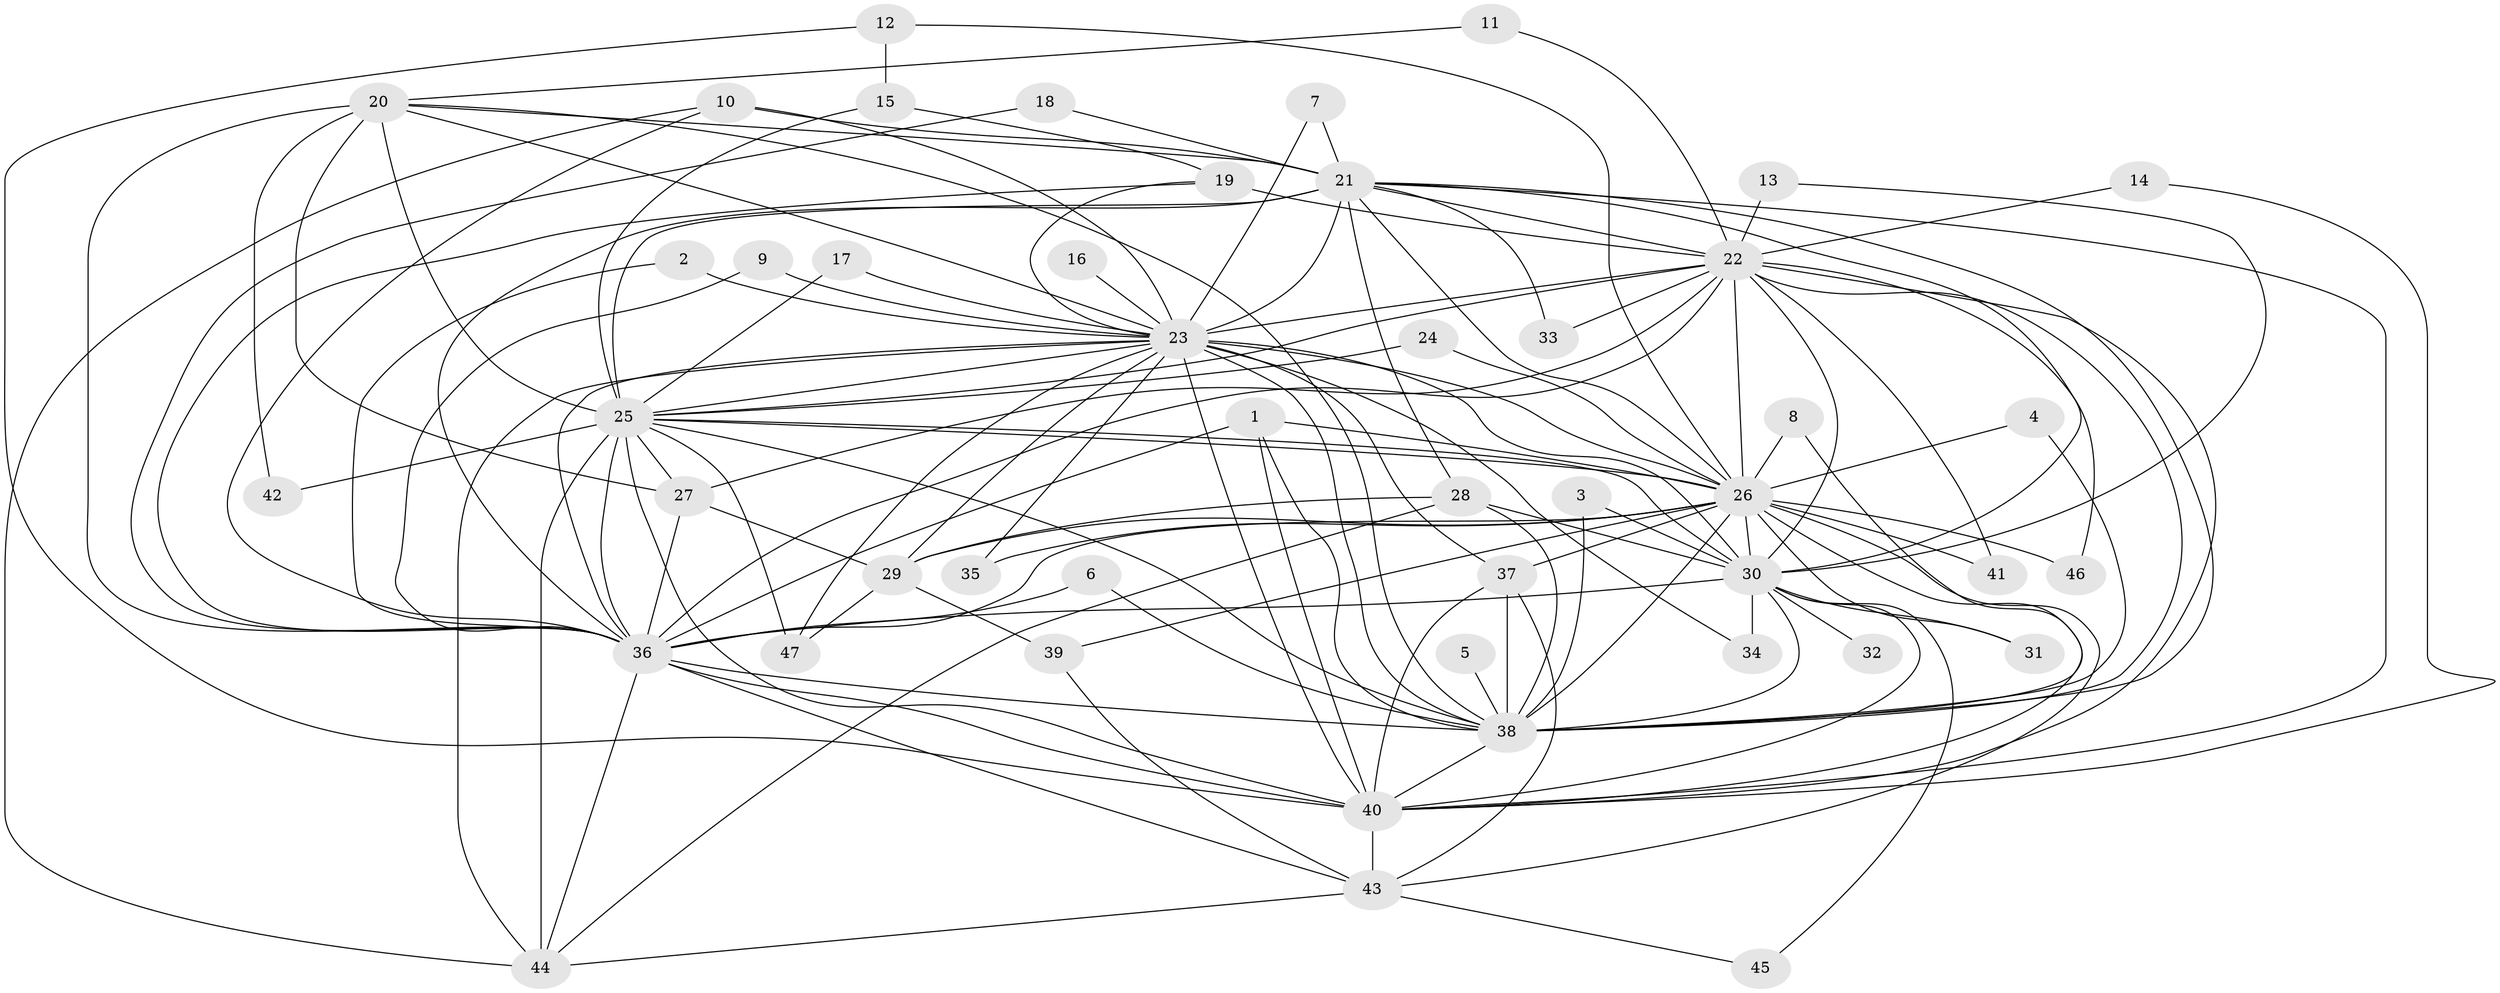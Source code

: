 // original degree distribution, {16: 0.021505376344086023, 19: 0.021505376344086023, 21: 0.010752688172043012, 22: 0.010752688172043012, 15: 0.010752688172043012, 20: 0.010752688172043012, 23: 0.010752688172043012, 28: 0.010752688172043012, 5: 0.03225806451612903, 8: 0.021505376344086023, 3: 0.1935483870967742, 4: 0.0967741935483871, 2: 0.5483870967741935}
// Generated by graph-tools (version 1.1) at 2025/25/03/09/25 03:25:40]
// undirected, 47 vertices, 132 edges
graph export_dot {
graph [start="1"]
  node [color=gray90,style=filled];
  1;
  2;
  3;
  4;
  5;
  6;
  7;
  8;
  9;
  10;
  11;
  12;
  13;
  14;
  15;
  16;
  17;
  18;
  19;
  20;
  21;
  22;
  23;
  24;
  25;
  26;
  27;
  28;
  29;
  30;
  31;
  32;
  33;
  34;
  35;
  36;
  37;
  38;
  39;
  40;
  41;
  42;
  43;
  44;
  45;
  46;
  47;
  1 -- 26 [weight=1.0];
  1 -- 36 [weight=1.0];
  1 -- 38 [weight=1.0];
  1 -- 40 [weight=1.0];
  2 -- 23 [weight=1.0];
  2 -- 36 [weight=1.0];
  3 -- 30 [weight=1.0];
  3 -- 38 [weight=1.0];
  4 -- 26 [weight=1.0];
  4 -- 38 [weight=1.0];
  5 -- 38 [weight=1.0];
  6 -- 36 [weight=1.0];
  6 -- 38 [weight=1.0];
  7 -- 21 [weight=1.0];
  7 -- 23 [weight=1.0];
  8 -- 26 [weight=1.0];
  8 -- 38 [weight=1.0];
  9 -- 23 [weight=1.0];
  9 -- 36 [weight=1.0];
  10 -- 21 [weight=1.0];
  10 -- 23 [weight=1.0];
  10 -- 36 [weight=1.0];
  10 -- 44 [weight=1.0];
  11 -- 20 [weight=1.0];
  11 -- 22 [weight=1.0];
  12 -- 15 [weight=1.0];
  12 -- 26 [weight=1.0];
  12 -- 40 [weight=1.0];
  13 -- 22 [weight=1.0];
  13 -- 30 [weight=1.0];
  14 -- 22 [weight=1.0];
  14 -- 40 [weight=1.0];
  15 -- 19 [weight=1.0];
  15 -- 25 [weight=1.0];
  16 -- 23 [weight=2.0];
  17 -- 23 [weight=2.0];
  17 -- 25 [weight=1.0];
  18 -- 21 [weight=1.0];
  18 -- 36 [weight=1.0];
  19 -- 22 [weight=1.0];
  19 -- 23 [weight=1.0];
  19 -- 36 [weight=1.0];
  20 -- 21 [weight=1.0];
  20 -- 23 [weight=1.0];
  20 -- 25 [weight=1.0];
  20 -- 27 [weight=1.0];
  20 -- 36 [weight=2.0];
  20 -- 38 [weight=1.0];
  20 -- 42 [weight=1.0];
  21 -- 22 [weight=1.0];
  21 -- 23 [weight=2.0];
  21 -- 25 [weight=3.0];
  21 -- 26 [weight=1.0];
  21 -- 28 [weight=1.0];
  21 -- 30 [weight=1.0];
  21 -- 33 [weight=1.0];
  21 -- 36 [weight=1.0];
  21 -- 38 [weight=1.0];
  21 -- 40 [weight=1.0];
  22 -- 23 [weight=2.0];
  22 -- 25 [weight=1.0];
  22 -- 26 [weight=1.0];
  22 -- 27 [weight=1.0];
  22 -- 30 [weight=2.0];
  22 -- 33 [weight=1.0];
  22 -- 36 [weight=2.0];
  22 -- 38 [weight=3.0];
  22 -- 40 [weight=1.0];
  22 -- 41 [weight=1.0];
  22 -- 46 [weight=1.0];
  23 -- 25 [weight=2.0];
  23 -- 26 [weight=2.0];
  23 -- 29 [weight=1.0];
  23 -- 30 [weight=2.0];
  23 -- 34 [weight=1.0];
  23 -- 35 [weight=1.0];
  23 -- 36 [weight=2.0];
  23 -- 37 [weight=2.0];
  23 -- 38 [weight=2.0];
  23 -- 40 [weight=2.0];
  23 -- 44 [weight=1.0];
  23 -- 47 [weight=1.0];
  24 -- 25 [weight=1.0];
  24 -- 26 [weight=1.0];
  25 -- 26 [weight=1.0];
  25 -- 27 [weight=1.0];
  25 -- 30 [weight=1.0];
  25 -- 36 [weight=3.0];
  25 -- 38 [weight=1.0];
  25 -- 40 [weight=1.0];
  25 -- 42 [weight=1.0];
  25 -- 44 [weight=2.0];
  25 -- 47 [weight=1.0];
  26 -- 29 [weight=1.0];
  26 -- 30 [weight=2.0];
  26 -- 31 [weight=1.0];
  26 -- 35 [weight=1.0];
  26 -- 36 [weight=2.0];
  26 -- 37 [weight=2.0];
  26 -- 38 [weight=1.0];
  26 -- 39 [weight=1.0];
  26 -- 40 [weight=1.0];
  26 -- 41 [weight=1.0];
  26 -- 43 [weight=1.0];
  26 -- 46 [weight=1.0];
  27 -- 29 [weight=1.0];
  27 -- 36 [weight=1.0];
  28 -- 29 [weight=1.0];
  28 -- 30 [weight=1.0];
  28 -- 38 [weight=1.0];
  28 -- 44 [weight=1.0];
  29 -- 39 [weight=1.0];
  29 -- 47 [weight=1.0];
  30 -- 31 [weight=1.0];
  30 -- 32 [weight=2.0];
  30 -- 34 [weight=1.0];
  30 -- 36 [weight=2.0];
  30 -- 38 [weight=2.0];
  30 -- 40 [weight=2.0];
  30 -- 45 [weight=1.0];
  36 -- 38 [weight=1.0];
  36 -- 40 [weight=1.0];
  36 -- 43 [weight=1.0];
  36 -- 44 [weight=1.0];
  37 -- 38 [weight=1.0];
  37 -- 40 [weight=1.0];
  37 -- 43 [weight=1.0];
  38 -- 40 [weight=1.0];
  39 -- 43 [weight=1.0];
  40 -- 43 [weight=1.0];
  43 -- 44 [weight=1.0];
  43 -- 45 [weight=1.0];
}
